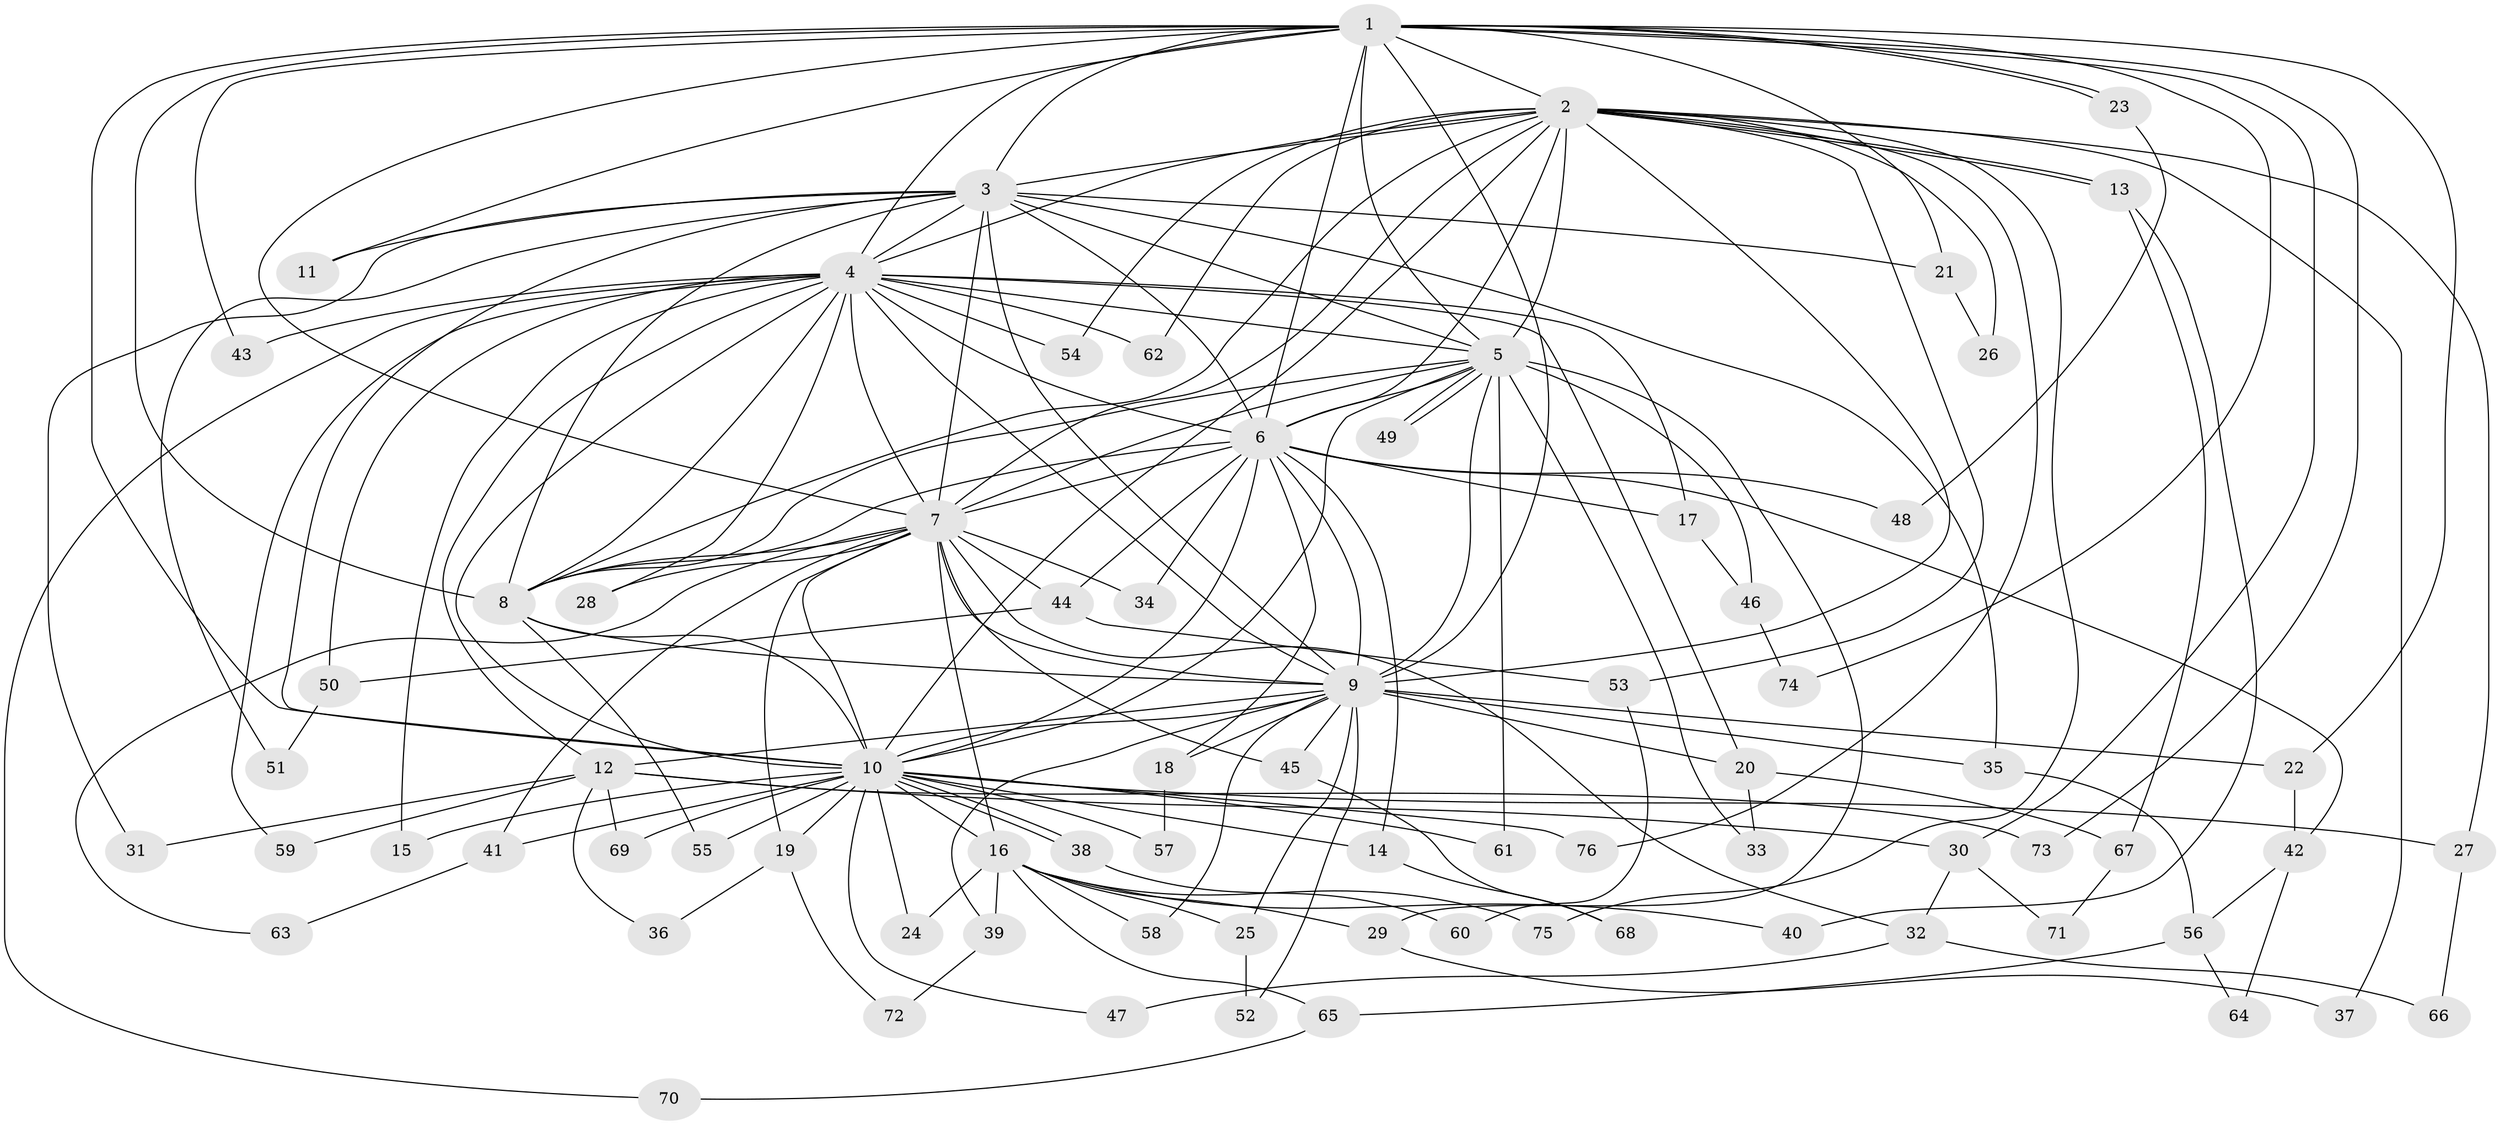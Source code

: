 // coarse degree distribution, {12: 0.037037037037037035, 24: 0.018518518518518517, 11: 0.018518518518518517, 13: 0.018518518518518517, 23: 0.018518518518518517, 21: 0.018518518518518517, 2: 0.4444444444444444, 8: 0.018518518518518517, 4: 0.09259259259259259, 3: 0.2037037037037037, 10: 0.018518518518518517, 5: 0.05555555555555555, 1: 0.037037037037037035}
// Generated by graph-tools (version 1.1) at 2025/51/02/27/25 19:51:44]
// undirected, 76 vertices, 177 edges
graph export_dot {
graph [start="1"]
  node [color=gray90,style=filled];
  1;
  2;
  3;
  4;
  5;
  6;
  7;
  8;
  9;
  10;
  11;
  12;
  13;
  14;
  15;
  16;
  17;
  18;
  19;
  20;
  21;
  22;
  23;
  24;
  25;
  26;
  27;
  28;
  29;
  30;
  31;
  32;
  33;
  34;
  35;
  36;
  37;
  38;
  39;
  40;
  41;
  42;
  43;
  44;
  45;
  46;
  47;
  48;
  49;
  50;
  51;
  52;
  53;
  54;
  55;
  56;
  57;
  58;
  59;
  60;
  61;
  62;
  63;
  64;
  65;
  66;
  67;
  68;
  69;
  70;
  71;
  72;
  73;
  74;
  75;
  76;
  1 -- 2;
  1 -- 3;
  1 -- 4;
  1 -- 5;
  1 -- 6;
  1 -- 7;
  1 -- 8;
  1 -- 9;
  1 -- 10;
  1 -- 11;
  1 -- 21;
  1 -- 22;
  1 -- 23;
  1 -- 23;
  1 -- 30;
  1 -- 43;
  1 -- 73;
  1 -- 74;
  2 -- 3;
  2 -- 4;
  2 -- 5;
  2 -- 6;
  2 -- 7;
  2 -- 8;
  2 -- 9;
  2 -- 10;
  2 -- 13;
  2 -- 13;
  2 -- 26;
  2 -- 27;
  2 -- 37;
  2 -- 53;
  2 -- 54;
  2 -- 62;
  2 -- 75;
  2 -- 76;
  3 -- 4;
  3 -- 5;
  3 -- 6;
  3 -- 7;
  3 -- 8;
  3 -- 9;
  3 -- 10;
  3 -- 11;
  3 -- 21;
  3 -- 31;
  3 -- 35;
  3 -- 51;
  4 -- 5;
  4 -- 6;
  4 -- 7;
  4 -- 8;
  4 -- 9;
  4 -- 10;
  4 -- 12;
  4 -- 15;
  4 -- 17;
  4 -- 20;
  4 -- 28;
  4 -- 43;
  4 -- 50;
  4 -- 54;
  4 -- 59;
  4 -- 62;
  4 -- 70;
  5 -- 6;
  5 -- 7;
  5 -- 8;
  5 -- 9;
  5 -- 10;
  5 -- 29;
  5 -- 33;
  5 -- 46;
  5 -- 49;
  5 -- 49;
  5 -- 61;
  6 -- 7;
  6 -- 8;
  6 -- 9;
  6 -- 10;
  6 -- 14;
  6 -- 17;
  6 -- 18;
  6 -- 34;
  6 -- 42;
  6 -- 44;
  6 -- 48;
  7 -- 8;
  7 -- 9;
  7 -- 10;
  7 -- 16;
  7 -- 19;
  7 -- 28;
  7 -- 32;
  7 -- 34;
  7 -- 41;
  7 -- 44;
  7 -- 45;
  7 -- 63;
  8 -- 9;
  8 -- 10;
  8 -- 55;
  9 -- 10;
  9 -- 12;
  9 -- 18;
  9 -- 20;
  9 -- 22;
  9 -- 25;
  9 -- 35;
  9 -- 39;
  9 -- 45;
  9 -- 52;
  9 -- 58;
  10 -- 14;
  10 -- 15;
  10 -- 16;
  10 -- 19;
  10 -- 24;
  10 -- 27;
  10 -- 38;
  10 -- 38;
  10 -- 41;
  10 -- 47;
  10 -- 55;
  10 -- 57;
  10 -- 61;
  10 -- 69;
  10 -- 76;
  12 -- 30;
  12 -- 31;
  12 -- 36;
  12 -- 59;
  12 -- 69;
  12 -- 73;
  13 -- 40;
  13 -- 67;
  14 -- 68;
  16 -- 24;
  16 -- 25;
  16 -- 29;
  16 -- 39;
  16 -- 40;
  16 -- 58;
  16 -- 65;
  16 -- 75;
  17 -- 46;
  18 -- 57;
  19 -- 36;
  19 -- 72;
  20 -- 33;
  20 -- 67;
  21 -- 26;
  22 -- 42;
  23 -- 48;
  25 -- 52;
  27 -- 66;
  29 -- 37;
  30 -- 32;
  30 -- 71;
  32 -- 47;
  32 -- 66;
  35 -- 56;
  38 -- 60;
  39 -- 72;
  41 -- 63;
  42 -- 56;
  42 -- 64;
  44 -- 50;
  44 -- 53;
  45 -- 68;
  46 -- 74;
  50 -- 51;
  53 -- 60;
  56 -- 64;
  56 -- 65;
  65 -- 70;
  67 -- 71;
}
